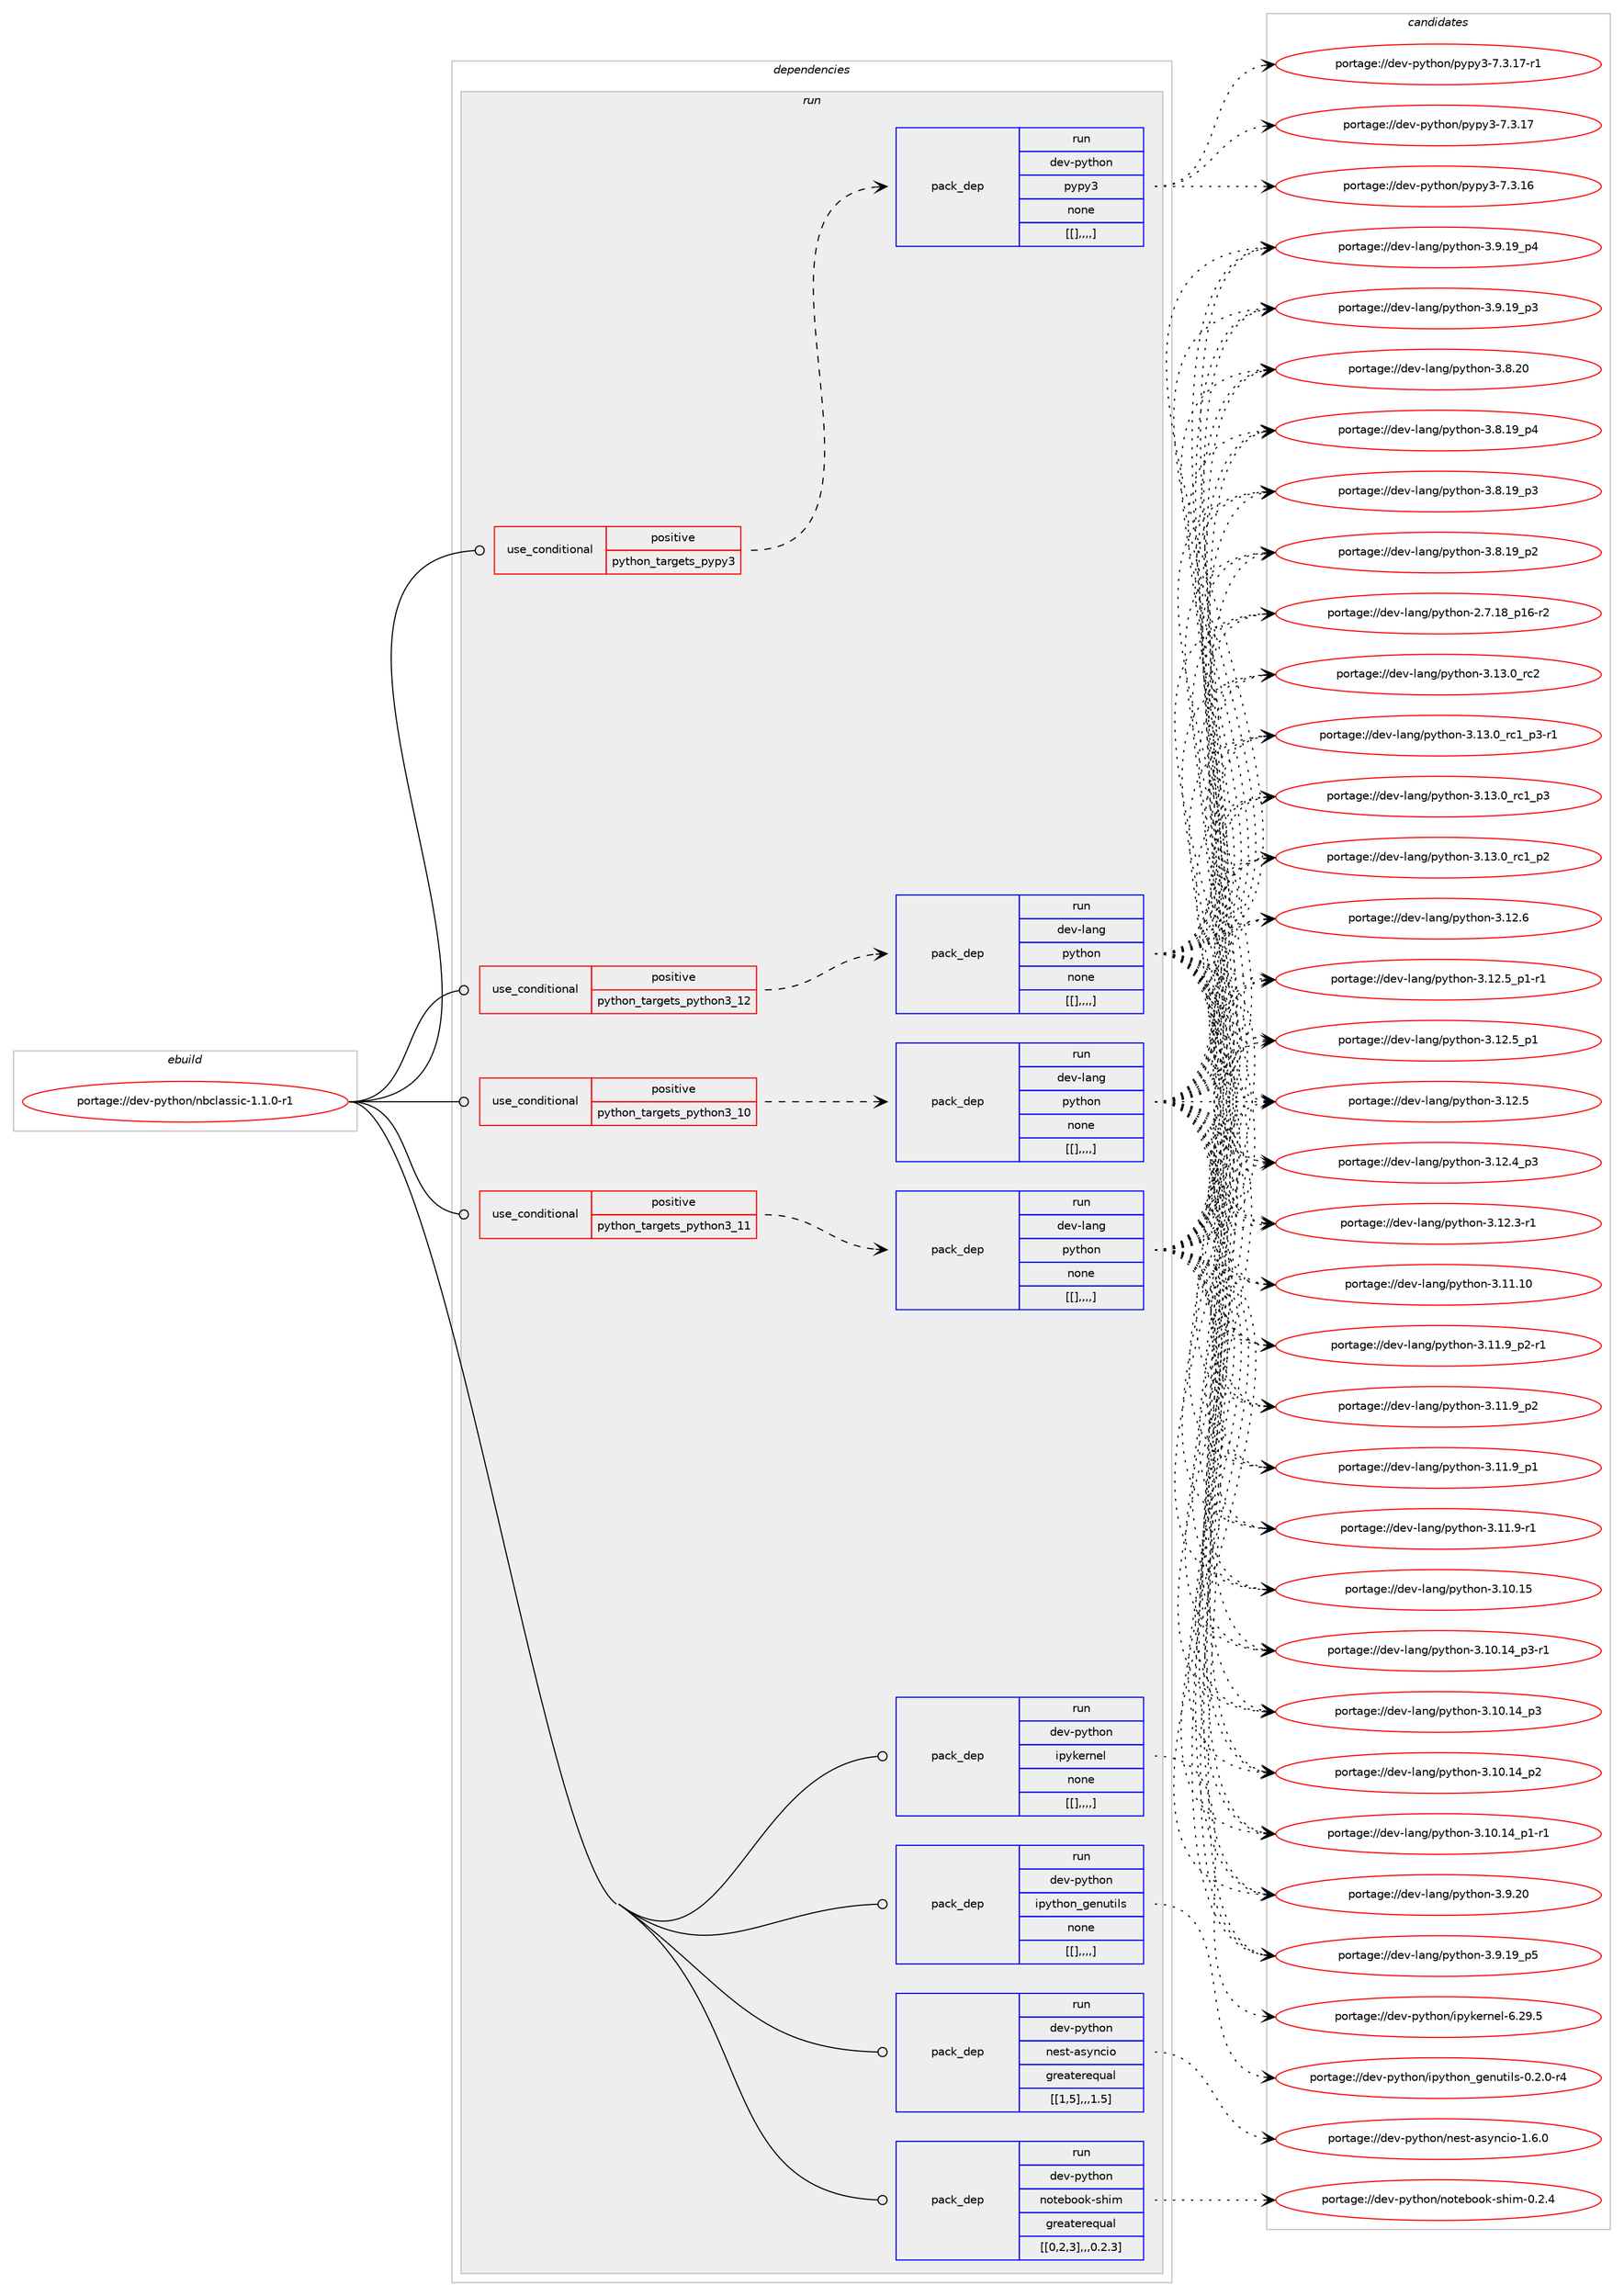 digraph prolog {

# *************
# Graph options
# *************

newrank=true;
concentrate=true;
compound=true;
graph [rankdir=LR,fontname=Helvetica,fontsize=10,ranksep=1.5];#, ranksep=2.5, nodesep=0.2];
edge  [arrowhead=vee];
node  [fontname=Helvetica,fontsize=10];

# **********
# The ebuild
# **********

subgraph cluster_leftcol {
color=gray;
label=<<i>ebuild</i>>;
id [label="portage://dev-python/nbclassic-1.1.0-r1", color=red, width=4, href="../dev-python/nbclassic-1.1.0-r1.svg"];
}

# ****************
# The dependencies
# ****************

subgraph cluster_midcol {
color=gray;
label=<<i>dependencies</i>>;
subgraph cluster_compile {
fillcolor="#eeeeee";
style=filled;
label=<<i>compile</i>>;
}
subgraph cluster_compileandrun {
fillcolor="#eeeeee";
style=filled;
label=<<i>compile and run</i>>;
}
subgraph cluster_run {
fillcolor="#eeeeee";
style=filled;
label=<<i>run</i>>;
subgraph cond35833 {
dependency153399 [label=<<TABLE BORDER="0" CELLBORDER="1" CELLSPACING="0" CELLPADDING="4"><TR><TD ROWSPAN="3" CELLPADDING="10">use_conditional</TD></TR><TR><TD>positive</TD></TR><TR><TD>python_targets_pypy3</TD></TR></TABLE>>, shape=none, color=red];
subgraph pack116348 {
dependency153400 [label=<<TABLE BORDER="0" CELLBORDER="1" CELLSPACING="0" CELLPADDING="4" WIDTH="220"><TR><TD ROWSPAN="6" CELLPADDING="30">pack_dep</TD></TR><TR><TD WIDTH="110">run</TD></TR><TR><TD>dev-python</TD></TR><TR><TD>pypy3</TD></TR><TR><TD>none</TD></TR><TR><TD>[[],,,,]</TD></TR></TABLE>>, shape=none, color=blue];
}
dependency153399:e -> dependency153400:w [weight=20,style="dashed",arrowhead="vee"];
}
id:e -> dependency153399:w [weight=20,style="solid",arrowhead="odot"];
subgraph cond35834 {
dependency153401 [label=<<TABLE BORDER="0" CELLBORDER="1" CELLSPACING="0" CELLPADDING="4"><TR><TD ROWSPAN="3" CELLPADDING="10">use_conditional</TD></TR><TR><TD>positive</TD></TR><TR><TD>python_targets_python3_10</TD></TR></TABLE>>, shape=none, color=red];
subgraph pack116349 {
dependency153402 [label=<<TABLE BORDER="0" CELLBORDER="1" CELLSPACING="0" CELLPADDING="4" WIDTH="220"><TR><TD ROWSPAN="6" CELLPADDING="30">pack_dep</TD></TR><TR><TD WIDTH="110">run</TD></TR><TR><TD>dev-lang</TD></TR><TR><TD>python</TD></TR><TR><TD>none</TD></TR><TR><TD>[[],,,,]</TD></TR></TABLE>>, shape=none, color=blue];
}
dependency153401:e -> dependency153402:w [weight=20,style="dashed",arrowhead="vee"];
}
id:e -> dependency153401:w [weight=20,style="solid",arrowhead="odot"];
subgraph cond35835 {
dependency153403 [label=<<TABLE BORDER="0" CELLBORDER="1" CELLSPACING="0" CELLPADDING="4"><TR><TD ROWSPAN="3" CELLPADDING="10">use_conditional</TD></TR><TR><TD>positive</TD></TR><TR><TD>python_targets_python3_11</TD></TR></TABLE>>, shape=none, color=red];
subgraph pack116350 {
dependency153404 [label=<<TABLE BORDER="0" CELLBORDER="1" CELLSPACING="0" CELLPADDING="4" WIDTH="220"><TR><TD ROWSPAN="6" CELLPADDING="30">pack_dep</TD></TR><TR><TD WIDTH="110">run</TD></TR><TR><TD>dev-lang</TD></TR><TR><TD>python</TD></TR><TR><TD>none</TD></TR><TR><TD>[[],,,,]</TD></TR></TABLE>>, shape=none, color=blue];
}
dependency153403:e -> dependency153404:w [weight=20,style="dashed",arrowhead="vee"];
}
id:e -> dependency153403:w [weight=20,style="solid",arrowhead="odot"];
subgraph cond35836 {
dependency153405 [label=<<TABLE BORDER="0" CELLBORDER="1" CELLSPACING="0" CELLPADDING="4"><TR><TD ROWSPAN="3" CELLPADDING="10">use_conditional</TD></TR><TR><TD>positive</TD></TR><TR><TD>python_targets_python3_12</TD></TR></TABLE>>, shape=none, color=red];
subgraph pack116351 {
dependency153406 [label=<<TABLE BORDER="0" CELLBORDER="1" CELLSPACING="0" CELLPADDING="4" WIDTH="220"><TR><TD ROWSPAN="6" CELLPADDING="30">pack_dep</TD></TR><TR><TD WIDTH="110">run</TD></TR><TR><TD>dev-lang</TD></TR><TR><TD>python</TD></TR><TR><TD>none</TD></TR><TR><TD>[[],,,,]</TD></TR></TABLE>>, shape=none, color=blue];
}
dependency153405:e -> dependency153406:w [weight=20,style="dashed",arrowhead="vee"];
}
id:e -> dependency153405:w [weight=20,style="solid",arrowhead="odot"];
subgraph pack116352 {
dependency153407 [label=<<TABLE BORDER="0" CELLBORDER="1" CELLSPACING="0" CELLPADDING="4" WIDTH="220"><TR><TD ROWSPAN="6" CELLPADDING="30">pack_dep</TD></TR><TR><TD WIDTH="110">run</TD></TR><TR><TD>dev-python</TD></TR><TR><TD>ipykernel</TD></TR><TR><TD>none</TD></TR><TR><TD>[[],,,,]</TD></TR></TABLE>>, shape=none, color=blue];
}
id:e -> dependency153407:w [weight=20,style="solid",arrowhead="odot"];
subgraph pack116353 {
dependency153408 [label=<<TABLE BORDER="0" CELLBORDER="1" CELLSPACING="0" CELLPADDING="4" WIDTH="220"><TR><TD ROWSPAN="6" CELLPADDING="30">pack_dep</TD></TR><TR><TD WIDTH="110">run</TD></TR><TR><TD>dev-python</TD></TR><TR><TD>ipython_genutils</TD></TR><TR><TD>none</TD></TR><TR><TD>[[],,,,]</TD></TR></TABLE>>, shape=none, color=blue];
}
id:e -> dependency153408:w [weight=20,style="solid",arrowhead="odot"];
subgraph pack116354 {
dependency153409 [label=<<TABLE BORDER="0" CELLBORDER="1" CELLSPACING="0" CELLPADDING="4" WIDTH="220"><TR><TD ROWSPAN="6" CELLPADDING="30">pack_dep</TD></TR><TR><TD WIDTH="110">run</TD></TR><TR><TD>dev-python</TD></TR><TR><TD>nest-asyncio</TD></TR><TR><TD>greaterequal</TD></TR><TR><TD>[[1,5],,,1.5]</TD></TR></TABLE>>, shape=none, color=blue];
}
id:e -> dependency153409:w [weight=20,style="solid",arrowhead="odot"];
subgraph pack116355 {
dependency153410 [label=<<TABLE BORDER="0" CELLBORDER="1" CELLSPACING="0" CELLPADDING="4" WIDTH="220"><TR><TD ROWSPAN="6" CELLPADDING="30">pack_dep</TD></TR><TR><TD WIDTH="110">run</TD></TR><TR><TD>dev-python</TD></TR><TR><TD>notebook-shim</TD></TR><TR><TD>greaterequal</TD></TR><TR><TD>[[0,2,3],,,0.2.3]</TD></TR></TABLE>>, shape=none, color=blue];
}
id:e -> dependency153410:w [weight=20,style="solid",arrowhead="odot"];
}
}

# **************
# The candidates
# **************

subgraph cluster_choices {
rank=same;
color=gray;
label=<<i>candidates</i>>;

subgraph choice116348 {
color=black;
nodesep=1;
choice100101118451121211161041111104711212111212151455546514649554511449 [label="portage://dev-python/pypy3-7.3.17-r1", color=red, width=4,href="../dev-python/pypy3-7.3.17-r1.svg"];
choice10010111845112121116104111110471121211121215145554651464955 [label="portage://dev-python/pypy3-7.3.17", color=red, width=4,href="../dev-python/pypy3-7.3.17.svg"];
choice10010111845112121116104111110471121211121215145554651464954 [label="portage://dev-python/pypy3-7.3.16", color=red, width=4,href="../dev-python/pypy3-7.3.16.svg"];
dependency153400:e -> choice100101118451121211161041111104711212111212151455546514649554511449:w [style=dotted,weight="100"];
dependency153400:e -> choice10010111845112121116104111110471121211121215145554651464955:w [style=dotted,weight="100"];
dependency153400:e -> choice10010111845112121116104111110471121211121215145554651464954:w [style=dotted,weight="100"];
}
subgraph choice116349 {
color=black;
nodesep=1;
choice10010111845108971101034711212111610411111045514649514648951149950 [label="portage://dev-lang/python-3.13.0_rc2", color=red, width=4,href="../dev-lang/python-3.13.0_rc2.svg"];
choice1001011184510897110103471121211161041111104551464951464895114994995112514511449 [label="portage://dev-lang/python-3.13.0_rc1_p3-r1", color=red, width=4,href="../dev-lang/python-3.13.0_rc1_p3-r1.svg"];
choice100101118451089711010347112121116104111110455146495146489511499499511251 [label="portage://dev-lang/python-3.13.0_rc1_p3", color=red, width=4,href="../dev-lang/python-3.13.0_rc1_p3.svg"];
choice100101118451089711010347112121116104111110455146495146489511499499511250 [label="portage://dev-lang/python-3.13.0_rc1_p2", color=red, width=4,href="../dev-lang/python-3.13.0_rc1_p2.svg"];
choice10010111845108971101034711212111610411111045514649504654 [label="portage://dev-lang/python-3.12.6", color=red, width=4,href="../dev-lang/python-3.12.6.svg"];
choice1001011184510897110103471121211161041111104551464950465395112494511449 [label="portage://dev-lang/python-3.12.5_p1-r1", color=red, width=4,href="../dev-lang/python-3.12.5_p1-r1.svg"];
choice100101118451089711010347112121116104111110455146495046539511249 [label="portage://dev-lang/python-3.12.5_p1", color=red, width=4,href="../dev-lang/python-3.12.5_p1.svg"];
choice10010111845108971101034711212111610411111045514649504653 [label="portage://dev-lang/python-3.12.5", color=red, width=4,href="../dev-lang/python-3.12.5.svg"];
choice100101118451089711010347112121116104111110455146495046529511251 [label="portage://dev-lang/python-3.12.4_p3", color=red, width=4,href="../dev-lang/python-3.12.4_p3.svg"];
choice100101118451089711010347112121116104111110455146495046514511449 [label="portage://dev-lang/python-3.12.3-r1", color=red, width=4,href="../dev-lang/python-3.12.3-r1.svg"];
choice1001011184510897110103471121211161041111104551464949464948 [label="portage://dev-lang/python-3.11.10", color=red, width=4,href="../dev-lang/python-3.11.10.svg"];
choice1001011184510897110103471121211161041111104551464949465795112504511449 [label="portage://dev-lang/python-3.11.9_p2-r1", color=red, width=4,href="../dev-lang/python-3.11.9_p2-r1.svg"];
choice100101118451089711010347112121116104111110455146494946579511250 [label="portage://dev-lang/python-3.11.9_p2", color=red, width=4,href="../dev-lang/python-3.11.9_p2.svg"];
choice100101118451089711010347112121116104111110455146494946579511249 [label="portage://dev-lang/python-3.11.9_p1", color=red, width=4,href="../dev-lang/python-3.11.9_p1.svg"];
choice100101118451089711010347112121116104111110455146494946574511449 [label="portage://dev-lang/python-3.11.9-r1", color=red, width=4,href="../dev-lang/python-3.11.9-r1.svg"];
choice1001011184510897110103471121211161041111104551464948464953 [label="portage://dev-lang/python-3.10.15", color=red, width=4,href="../dev-lang/python-3.10.15.svg"];
choice100101118451089711010347112121116104111110455146494846495295112514511449 [label="portage://dev-lang/python-3.10.14_p3-r1", color=red, width=4,href="../dev-lang/python-3.10.14_p3-r1.svg"];
choice10010111845108971101034711212111610411111045514649484649529511251 [label="portage://dev-lang/python-3.10.14_p3", color=red, width=4,href="../dev-lang/python-3.10.14_p3.svg"];
choice10010111845108971101034711212111610411111045514649484649529511250 [label="portage://dev-lang/python-3.10.14_p2", color=red, width=4,href="../dev-lang/python-3.10.14_p2.svg"];
choice100101118451089711010347112121116104111110455146494846495295112494511449 [label="portage://dev-lang/python-3.10.14_p1-r1", color=red, width=4,href="../dev-lang/python-3.10.14_p1-r1.svg"];
choice10010111845108971101034711212111610411111045514657465048 [label="portage://dev-lang/python-3.9.20", color=red, width=4,href="../dev-lang/python-3.9.20.svg"];
choice100101118451089711010347112121116104111110455146574649579511253 [label="portage://dev-lang/python-3.9.19_p5", color=red, width=4,href="../dev-lang/python-3.9.19_p5.svg"];
choice100101118451089711010347112121116104111110455146574649579511252 [label="portage://dev-lang/python-3.9.19_p4", color=red, width=4,href="../dev-lang/python-3.9.19_p4.svg"];
choice100101118451089711010347112121116104111110455146574649579511251 [label="portage://dev-lang/python-3.9.19_p3", color=red, width=4,href="../dev-lang/python-3.9.19_p3.svg"];
choice10010111845108971101034711212111610411111045514656465048 [label="portage://dev-lang/python-3.8.20", color=red, width=4,href="../dev-lang/python-3.8.20.svg"];
choice100101118451089711010347112121116104111110455146564649579511252 [label="portage://dev-lang/python-3.8.19_p4", color=red, width=4,href="../dev-lang/python-3.8.19_p4.svg"];
choice100101118451089711010347112121116104111110455146564649579511251 [label="portage://dev-lang/python-3.8.19_p3", color=red, width=4,href="../dev-lang/python-3.8.19_p3.svg"];
choice100101118451089711010347112121116104111110455146564649579511250 [label="portage://dev-lang/python-3.8.19_p2", color=red, width=4,href="../dev-lang/python-3.8.19_p2.svg"];
choice100101118451089711010347112121116104111110455046554649569511249544511450 [label="portage://dev-lang/python-2.7.18_p16-r2", color=red, width=4,href="../dev-lang/python-2.7.18_p16-r2.svg"];
dependency153402:e -> choice10010111845108971101034711212111610411111045514649514648951149950:w [style=dotted,weight="100"];
dependency153402:e -> choice1001011184510897110103471121211161041111104551464951464895114994995112514511449:w [style=dotted,weight="100"];
dependency153402:e -> choice100101118451089711010347112121116104111110455146495146489511499499511251:w [style=dotted,weight="100"];
dependency153402:e -> choice100101118451089711010347112121116104111110455146495146489511499499511250:w [style=dotted,weight="100"];
dependency153402:e -> choice10010111845108971101034711212111610411111045514649504654:w [style=dotted,weight="100"];
dependency153402:e -> choice1001011184510897110103471121211161041111104551464950465395112494511449:w [style=dotted,weight="100"];
dependency153402:e -> choice100101118451089711010347112121116104111110455146495046539511249:w [style=dotted,weight="100"];
dependency153402:e -> choice10010111845108971101034711212111610411111045514649504653:w [style=dotted,weight="100"];
dependency153402:e -> choice100101118451089711010347112121116104111110455146495046529511251:w [style=dotted,weight="100"];
dependency153402:e -> choice100101118451089711010347112121116104111110455146495046514511449:w [style=dotted,weight="100"];
dependency153402:e -> choice1001011184510897110103471121211161041111104551464949464948:w [style=dotted,weight="100"];
dependency153402:e -> choice1001011184510897110103471121211161041111104551464949465795112504511449:w [style=dotted,weight="100"];
dependency153402:e -> choice100101118451089711010347112121116104111110455146494946579511250:w [style=dotted,weight="100"];
dependency153402:e -> choice100101118451089711010347112121116104111110455146494946579511249:w [style=dotted,weight="100"];
dependency153402:e -> choice100101118451089711010347112121116104111110455146494946574511449:w [style=dotted,weight="100"];
dependency153402:e -> choice1001011184510897110103471121211161041111104551464948464953:w [style=dotted,weight="100"];
dependency153402:e -> choice100101118451089711010347112121116104111110455146494846495295112514511449:w [style=dotted,weight="100"];
dependency153402:e -> choice10010111845108971101034711212111610411111045514649484649529511251:w [style=dotted,weight="100"];
dependency153402:e -> choice10010111845108971101034711212111610411111045514649484649529511250:w [style=dotted,weight="100"];
dependency153402:e -> choice100101118451089711010347112121116104111110455146494846495295112494511449:w [style=dotted,weight="100"];
dependency153402:e -> choice10010111845108971101034711212111610411111045514657465048:w [style=dotted,weight="100"];
dependency153402:e -> choice100101118451089711010347112121116104111110455146574649579511253:w [style=dotted,weight="100"];
dependency153402:e -> choice100101118451089711010347112121116104111110455146574649579511252:w [style=dotted,weight="100"];
dependency153402:e -> choice100101118451089711010347112121116104111110455146574649579511251:w [style=dotted,weight="100"];
dependency153402:e -> choice10010111845108971101034711212111610411111045514656465048:w [style=dotted,weight="100"];
dependency153402:e -> choice100101118451089711010347112121116104111110455146564649579511252:w [style=dotted,weight="100"];
dependency153402:e -> choice100101118451089711010347112121116104111110455146564649579511251:w [style=dotted,weight="100"];
dependency153402:e -> choice100101118451089711010347112121116104111110455146564649579511250:w [style=dotted,weight="100"];
dependency153402:e -> choice100101118451089711010347112121116104111110455046554649569511249544511450:w [style=dotted,weight="100"];
}
subgraph choice116350 {
color=black;
nodesep=1;
choice10010111845108971101034711212111610411111045514649514648951149950 [label="portage://dev-lang/python-3.13.0_rc2", color=red, width=4,href="../dev-lang/python-3.13.0_rc2.svg"];
choice1001011184510897110103471121211161041111104551464951464895114994995112514511449 [label="portage://dev-lang/python-3.13.0_rc1_p3-r1", color=red, width=4,href="../dev-lang/python-3.13.0_rc1_p3-r1.svg"];
choice100101118451089711010347112121116104111110455146495146489511499499511251 [label="portage://dev-lang/python-3.13.0_rc1_p3", color=red, width=4,href="../dev-lang/python-3.13.0_rc1_p3.svg"];
choice100101118451089711010347112121116104111110455146495146489511499499511250 [label="portage://dev-lang/python-3.13.0_rc1_p2", color=red, width=4,href="../dev-lang/python-3.13.0_rc1_p2.svg"];
choice10010111845108971101034711212111610411111045514649504654 [label="portage://dev-lang/python-3.12.6", color=red, width=4,href="../dev-lang/python-3.12.6.svg"];
choice1001011184510897110103471121211161041111104551464950465395112494511449 [label="portage://dev-lang/python-3.12.5_p1-r1", color=red, width=4,href="../dev-lang/python-3.12.5_p1-r1.svg"];
choice100101118451089711010347112121116104111110455146495046539511249 [label="portage://dev-lang/python-3.12.5_p1", color=red, width=4,href="../dev-lang/python-3.12.5_p1.svg"];
choice10010111845108971101034711212111610411111045514649504653 [label="portage://dev-lang/python-3.12.5", color=red, width=4,href="../dev-lang/python-3.12.5.svg"];
choice100101118451089711010347112121116104111110455146495046529511251 [label="portage://dev-lang/python-3.12.4_p3", color=red, width=4,href="../dev-lang/python-3.12.4_p3.svg"];
choice100101118451089711010347112121116104111110455146495046514511449 [label="portage://dev-lang/python-3.12.3-r1", color=red, width=4,href="../dev-lang/python-3.12.3-r1.svg"];
choice1001011184510897110103471121211161041111104551464949464948 [label="portage://dev-lang/python-3.11.10", color=red, width=4,href="../dev-lang/python-3.11.10.svg"];
choice1001011184510897110103471121211161041111104551464949465795112504511449 [label="portage://dev-lang/python-3.11.9_p2-r1", color=red, width=4,href="../dev-lang/python-3.11.9_p2-r1.svg"];
choice100101118451089711010347112121116104111110455146494946579511250 [label="portage://dev-lang/python-3.11.9_p2", color=red, width=4,href="../dev-lang/python-3.11.9_p2.svg"];
choice100101118451089711010347112121116104111110455146494946579511249 [label="portage://dev-lang/python-3.11.9_p1", color=red, width=4,href="../dev-lang/python-3.11.9_p1.svg"];
choice100101118451089711010347112121116104111110455146494946574511449 [label="portage://dev-lang/python-3.11.9-r1", color=red, width=4,href="../dev-lang/python-3.11.9-r1.svg"];
choice1001011184510897110103471121211161041111104551464948464953 [label="portage://dev-lang/python-3.10.15", color=red, width=4,href="../dev-lang/python-3.10.15.svg"];
choice100101118451089711010347112121116104111110455146494846495295112514511449 [label="portage://dev-lang/python-3.10.14_p3-r1", color=red, width=4,href="../dev-lang/python-3.10.14_p3-r1.svg"];
choice10010111845108971101034711212111610411111045514649484649529511251 [label="portage://dev-lang/python-3.10.14_p3", color=red, width=4,href="../dev-lang/python-3.10.14_p3.svg"];
choice10010111845108971101034711212111610411111045514649484649529511250 [label="portage://dev-lang/python-3.10.14_p2", color=red, width=4,href="../dev-lang/python-3.10.14_p2.svg"];
choice100101118451089711010347112121116104111110455146494846495295112494511449 [label="portage://dev-lang/python-3.10.14_p1-r1", color=red, width=4,href="../dev-lang/python-3.10.14_p1-r1.svg"];
choice10010111845108971101034711212111610411111045514657465048 [label="portage://dev-lang/python-3.9.20", color=red, width=4,href="../dev-lang/python-3.9.20.svg"];
choice100101118451089711010347112121116104111110455146574649579511253 [label="portage://dev-lang/python-3.9.19_p5", color=red, width=4,href="../dev-lang/python-3.9.19_p5.svg"];
choice100101118451089711010347112121116104111110455146574649579511252 [label="portage://dev-lang/python-3.9.19_p4", color=red, width=4,href="../dev-lang/python-3.9.19_p4.svg"];
choice100101118451089711010347112121116104111110455146574649579511251 [label="portage://dev-lang/python-3.9.19_p3", color=red, width=4,href="../dev-lang/python-3.9.19_p3.svg"];
choice10010111845108971101034711212111610411111045514656465048 [label="portage://dev-lang/python-3.8.20", color=red, width=4,href="../dev-lang/python-3.8.20.svg"];
choice100101118451089711010347112121116104111110455146564649579511252 [label="portage://dev-lang/python-3.8.19_p4", color=red, width=4,href="../dev-lang/python-3.8.19_p4.svg"];
choice100101118451089711010347112121116104111110455146564649579511251 [label="portage://dev-lang/python-3.8.19_p3", color=red, width=4,href="../dev-lang/python-3.8.19_p3.svg"];
choice100101118451089711010347112121116104111110455146564649579511250 [label="portage://dev-lang/python-3.8.19_p2", color=red, width=4,href="../dev-lang/python-3.8.19_p2.svg"];
choice100101118451089711010347112121116104111110455046554649569511249544511450 [label="portage://dev-lang/python-2.7.18_p16-r2", color=red, width=4,href="../dev-lang/python-2.7.18_p16-r2.svg"];
dependency153404:e -> choice10010111845108971101034711212111610411111045514649514648951149950:w [style=dotted,weight="100"];
dependency153404:e -> choice1001011184510897110103471121211161041111104551464951464895114994995112514511449:w [style=dotted,weight="100"];
dependency153404:e -> choice100101118451089711010347112121116104111110455146495146489511499499511251:w [style=dotted,weight="100"];
dependency153404:e -> choice100101118451089711010347112121116104111110455146495146489511499499511250:w [style=dotted,weight="100"];
dependency153404:e -> choice10010111845108971101034711212111610411111045514649504654:w [style=dotted,weight="100"];
dependency153404:e -> choice1001011184510897110103471121211161041111104551464950465395112494511449:w [style=dotted,weight="100"];
dependency153404:e -> choice100101118451089711010347112121116104111110455146495046539511249:w [style=dotted,weight="100"];
dependency153404:e -> choice10010111845108971101034711212111610411111045514649504653:w [style=dotted,weight="100"];
dependency153404:e -> choice100101118451089711010347112121116104111110455146495046529511251:w [style=dotted,weight="100"];
dependency153404:e -> choice100101118451089711010347112121116104111110455146495046514511449:w [style=dotted,weight="100"];
dependency153404:e -> choice1001011184510897110103471121211161041111104551464949464948:w [style=dotted,weight="100"];
dependency153404:e -> choice1001011184510897110103471121211161041111104551464949465795112504511449:w [style=dotted,weight="100"];
dependency153404:e -> choice100101118451089711010347112121116104111110455146494946579511250:w [style=dotted,weight="100"];
dependency153404:e -> choice100101118451089711010347112121116104111110455146494946579511249:w [style=dotted,weight="100"];
dependency153404:e -> choice100101118451089711010347112121116104111110455146494946574511449:w [style=dotted,weight="100"];
dependency153404:e -> choice1001011184510897110103471121211161041111104551464948464953:w [style=dotted,weight="100"];
dependency153404:e -> choice100101118451089711010347112121116104111110455146494846495295112514511449:w [style=dotted,weight="100"];
dependency153404:e -> choice10010111845108971101034711212111610411111045514649484649529511251:w [style=dotted,weight="100"];
dependency153404:e -> choice10010111845108971101034711212111610411111045514649484649529511250:w [style=dotted,weight="100"];
dependency153404:e -> choice100101118451089711010347112121116104111110455146494846495295112494511449:w [style=dotted,weight="100"];
dependency153404:e -> choice10010111845108971101034711212111610411111045514657465048:w [style=dotted,weight="100"];
dependency153404:e -> choice100101118451089711010347112121116104111110455146574649579511253:w [style=dotted,weight="100"];
dependency153404:e -> choice100101118451089711010347112121116104111110455146574649579511252:w [style=dotted,weight="100"];
dependency153404:e -> choice100101118451089711010347112121116104111110455146574649579511251:w [style=dotted,weight="100"];
dependency153404:e -> choice10010111845108971101034711212111610411111045514656465048:w [style=dotted,weight="100"];
dependency153404:e -> choice100101118451089711010347112121116104111110455146564649579511252:w [style=dotted,weight="100"];
dependency153404:e -> choice100101118451089711010347112121116104111110455146564649579511251:w [style=dotted,weight="100"];
dependency153404:e -> choice100101118451089711010347112121116104111110455146564649579511250:w [style=dotted,weight="100"];
dependency153404:e -> choice100101118451089711010347112121116104111110455046554649569511249544511450:w [style=dotted,weight="100"];
}
subgraph choice116351 {
color=black;
nodesep=1;
choice10010111845108971101034711212111610411111045514649514648951149950 [label="portage://dev-lang/python-3.13.0_rc2", color=red, width=4,href="../dev-lang/python-3.13.0_rc2.svg"];
choice1001011184510897110103471121211161041111104551464951464895114994995112514511449 [label="portage://dev-lang/python-3.13.0_rc1_p3-r1", color=red, width=4,href="../dev-lang/python-3.13.0_rc1_p3-r1.svg"];
choice100101118451089711010347112121116104111110455146495146489511499499511251 [label="portage://dev-lang/python-3.13.0_rc1_p3", color=red, width=4,href="../dev-lang/python-3.13.0_rc1_p3.svg"];
choice100101118451089711010347112121116104111110455146495146489511499499511250 [label="portage://dev-lang/python-3.13.0_rc1_p2", color=red, width=4,href="../dev-lang/python-3.13.0_rc1_p2.svg"];
choice10010111845108971101034711212111610411111045514649504654 [label="portage://dev-lang/python-3.12.6", color=red, width=4,href="../dev-lang/python-3.12.6.svg"];
choice1001011184510897110103471121211161041111104551464950465395112494511449 [label="portage://dev-lang/python-3.12.5_p1-r1", color=red, width=4,href="../dev-lang/python-3.12.5_p1-r1.svg"];
choice100101118451089711010347112121116104111110455146495046539511249 [label="portage://dev-lang/python-3.12.5_p1", color=red, width=4,href="../dev-lang/python-3.12.5_p1.svg"];
choice10010111845108971101034711212111610411111045514649504653 [label="portage://dev-lang/python-3.12.5", color=red, width=4,href="../dev-lang/python-3.12.5.svg"];
choice100101118451089711010347112121116104111110455146495046529511251 [label="portage://dev-lang/python-3.12.4_p3", color=red, width=4,href="../dev-lang/python-3.12.4_p3.svg"];
choice100101118451089711010347112121116104111110455146495046514511449 [label="portage://dev-lang/python-3.12.3-r1", color=red, width=4,href="../dev-lang/python-3.12.3-r1.svg"];
choice1001011184510897110103471121211161041111104551464949464948 [label="portage://dev-lang/python-3.11.10", color=red, width=4,href="../dev-lang/python-3.11.10.svg"];
choice1001011184510897110103471121211161041111104551464949465795112504511449 [label="portage://dev-lang/python-3.11.9_p2-r1", color=red, width=4,href="../dev-lang/python-3.11.9_p2-r1.svg"];
choice100101118451089711010347112121116104111110455146494946579511250 [label="portage://dev-lang/python-3.11.9_p2", color=red, width=4,href="../dev-lang/python-3.11.9_p2.svg"];
choice100101118451089711010347112121116104111110455146494946579511249 [label="portage://dev-lang/python-3.11.9_p1", color=red, width=4,href="../dev-lang/python-3.11.9_p1.svg"];
choice100101118451089711010347112121116104111110455146494946574511449 [label="portage://dev-lang/python-3.11.9-r1", color=red, width=4,href="../dev-lang/python-3.11.9-r1.svg"];
choice1001011184510897110103471121211161041111104551464948464953 [label="portage://dev-lang/python-3.10.15", color=red, width=4,href="../dev-lang/python-3.10.15.svg"];
choice100101118451089711010347112121116104111110455146494846495295112514511449 [label="portage://dev-lang/python-3.10.14_p3-r1", color=red, width=4,href="../dev-lang/python-3.10.14_p3-r1.svg"];
choice10010111845108971101034711212111610411111045514649484649529511251 [label="portage://dev-lang/python-3.10.14_p3", color=red, width=4,href="../dev-lang/python-3.10.14_p3.svg"];
choice10010111845108971101034711212111610411111045514649484649529511250 [label="portage://dev-lang/python-3.10.14_p2", color=red, width=4,href="../dev-lang/python-3.10.14_p2.svg"];
choice100101118451089711010347112121116104111110455146494846495295112494511449 [label="portage://dev-lang/python-3.10.14_p1-r1", color=red, width=4,href="../dev-lang/python-3.10.14_p1-r1.svg"];
choice10010111845108971101034711212111610411111045514657465048 [label="portage://dev-lang/python-3.9.20", color=red, width=4,href="../dev-lang/python-3.9.20.svg"];
choice100101118451089711010347112121116104111110455146574649579511253 [label="portage://dev-lang/python-3.9.19_p5", color=red, width=4,href="../dev-lang/python-3.9.19_p5.svg"];
choice100101118451089711010347112121116104111110455146574649579511252 [label="portage://dev-lang/python-3.9.19_p4", color=red, width=4,href="../dev-lang/python-3.9.19_p4.svg"];
choice100101118451089711010347112121116104111110455146574649579511251 [label="portage://dev-lang/python-3.9.19_p3", color=red, width=4,href="../dev-lang/python-3.9.19_p3.svg"];
choice10010111845108971101034711212111610411111045514656465048 [label="portage://dev-lang/python-3.8.20", color=red, width=4,href="../dev-lang/python-3.8.20.svg"];
choice100101118451089711010347112121116104111110455146564649579511252 [label="portage://dev-lang/python-3.8.19_p4", color=red, width=4,href="../dev-lang/python-3.8.19_p4.svg"];
choice100101118451089711010347112121116104111110455146564649579511251 [label="portage://dev-lang/python-3.8.19_p3", color=red, width=4,href="../dev-lang/python-3.8.19_p3.svg"];
choice100101118451089711010347112121116104111110455146564649579511250 [label="portage://dev-lang/python-3.8.19_p2", color=red, width=4,href="../dev-lang/python-3.8.19_p2.svg"];
choice100101118451089711010347112121116104111110455046554649569511249544511450 [label="portage://dev-lang/python-2.7.18_p16-r2", color=red, width=4,href="../dev-lang/python-2.7.18_p16-r2.svg"];
dependency153406:e -> choice10010111845108971101034711212111610411111045514649514648951149950:w [style=dotted,weight="100"];
dependency153406:e -> choice1001011184510897110103471121211161041111104551464951464895114994995112514511449:w [style=dotted,weight="100"];
dependency153406:e -> choice100101118451089711010347112121116104111110455146495146489511499499511251:w [style=dotted,weight="100"];
dependency153406:e -> choice100101118451089711010347112121116104111110455146495146489511499499511250:w [style=dotted,weight="100"];
dependency153406:e -> choice10010111845108971101034711212111610411111045514649504654:w [style=dotted,weight="100"];
dependency153406:e -> choice1001011184510897110103471121211161041111104551464950465395112494511449:w [style=dotted,weight="100"];
dependency153406:e -> choice100101118451089711010347112121116104111110455146495046539511249:w [style=dotted,weight="100"];
dependency153406:e -> choice10010111845108971101034711212111610411111045514649504653:w [style=dotted,weight="100"];
dependency153406:e -> choice100101118451089711010347112121116104111110455146495046529511251:w [style=dotted,weight="100"];
dependency153406:e -> choice100101118451089711010347112121116104111110455146495046514511449:w [style=dotted,weight="100"];
dependency153406:e -> choice1001011184510897110103471121211161041111104551464949464948:w [style=dotted,weight="100"];
dependency153406:e -> choice1001011184510897110103471121211161041111104551464949465795112504511449:w [style=dotted,weight="100"];
dependency153406:e -> choice100101118451089711010347112121116104111110455146494946579511250:w [style=dotted,weight="100"];
dependency153406:e -> choice100101118451089711010347112121116104111110455146494946579511249:w [style=dotted,weight="100"];
dependency153406:e -> choice100101118451089711010347112121116104111110455146494946574511449:w [style=dotted,weight="100"];
dependency153406:e -> choice1001011184510897110103471121211161041111104551464948464953:w [style=dotted,weight="100"];
dependency153406:e -> choice100101118451089711010347112121116104111110455146494846495295112514511449:w [style=dotted,weight="100"];
dependency153406:e -> choice10010111845108971101034711212111610411111045514649484649529511251:w [style=dotted,weight="100"];
dependency153406:e -> choice10010111845108971101034711212111610411111045514649484649529511250:w [style=dotted,weight="100"];
dependency153406:e -> choice100101118451089711010347112121116104111110455146494846495295112494511449:w [style=dotted,weight="100"];
dependency153406:e -> choice10010111845108971101034711212111610411111045514657465048:w [style=dotted,weight="100"];
dependency153406:e -> choice100101118451089711010347112121116104111110455146574649579511253:w [style=dotted,weight="100"];
dependency153406:e -> choice100101118451089711010347112121116104111110455146574649579511252:w [style=dotted,weight="100"];
dependency153406:e -> choice100101118451089711010347112121116104111110455146574649579511251:w [style=dotted,weight="100"];
dependency153406:e -> choice10010111845108971101034711212111610411111045514656465048:w [style=dotted,weight="100"];
dependency153406:e -> choice100101118451089711010347112121116104111110455146564649579511252:w [style=dotted,weight="100"];
dependency153406:e -> choice100101118451089711010347112121116104111110455146564649579511251:w [style=dotted,weight="100"];
dependency153406:e -> choice100101118451089711010347112121116104111110455146564649579511250:w [style=dotted,weight="100"];
dependency153406:e -> choice100101118451089711010347112121116104111110455046554649569511249544511450:w [style=dotted,weight="100"];
}
subgraph choice116352 {
color=black;
nodesep=1;
choice100101118451121211161041111104710511212110710111411010110845544650574653 [label="portage://dev-python/ipykernel-6.29.5", color=red, width=4,href="../dev-python/ipykernel-6.29.5.svg"];
dependency153407:e -> choice100101118451121211161041111104710511212110710111411010110845544650574653:w [style=dotted,weight="100"];
}
subgraph choice116353 {
color=black;
nodesep=1;
choice1001011184511212111610411111047105112121116104111110951031011101171161051081154548465046484511452 [label="portage://dev-python/ipython_genutils-0.2.0-r4", color=red, width=4,href="../dev-python/ipython_genutils-0.2.0-r4.svg"];
dependency153408:e -> choice1001011184511212111610411111047105112121116104111110951031011101171161051081154548465046484511452:w [style=dotted,weight="100"];
}
subgraph choice116354 {
color=black;
nodesep=1;
choice1001011184511212111610411111047110101115116459711512111099105111454946544648 [label="portage://dev-python/nest-asyncio-1.6.0", color=red, width=4,href="../dev-python/nest-asyncio-1.6.0.svg"];
dependency153409:e -> choice1001011184511212111610411111047110101115116459711512111099105111454946544648:w [style=dotted,weight="100"];
}
subgraph choice116355 {
color=black;
nodesep=1;
choice10010111845112121116104111110471101111161019811111110745115104105109454846504652 [label="portage://dev-python/notebook-shim-0.2.4", color=red, width=4,href="../dev-python/notebook-shim-0.2.4.svg"];
dependency153410:e -> choice10010111845112121116104111110471101111161019811111110745115104105109454846504652:w [style=dotted,weight="100"];
}
}

}
